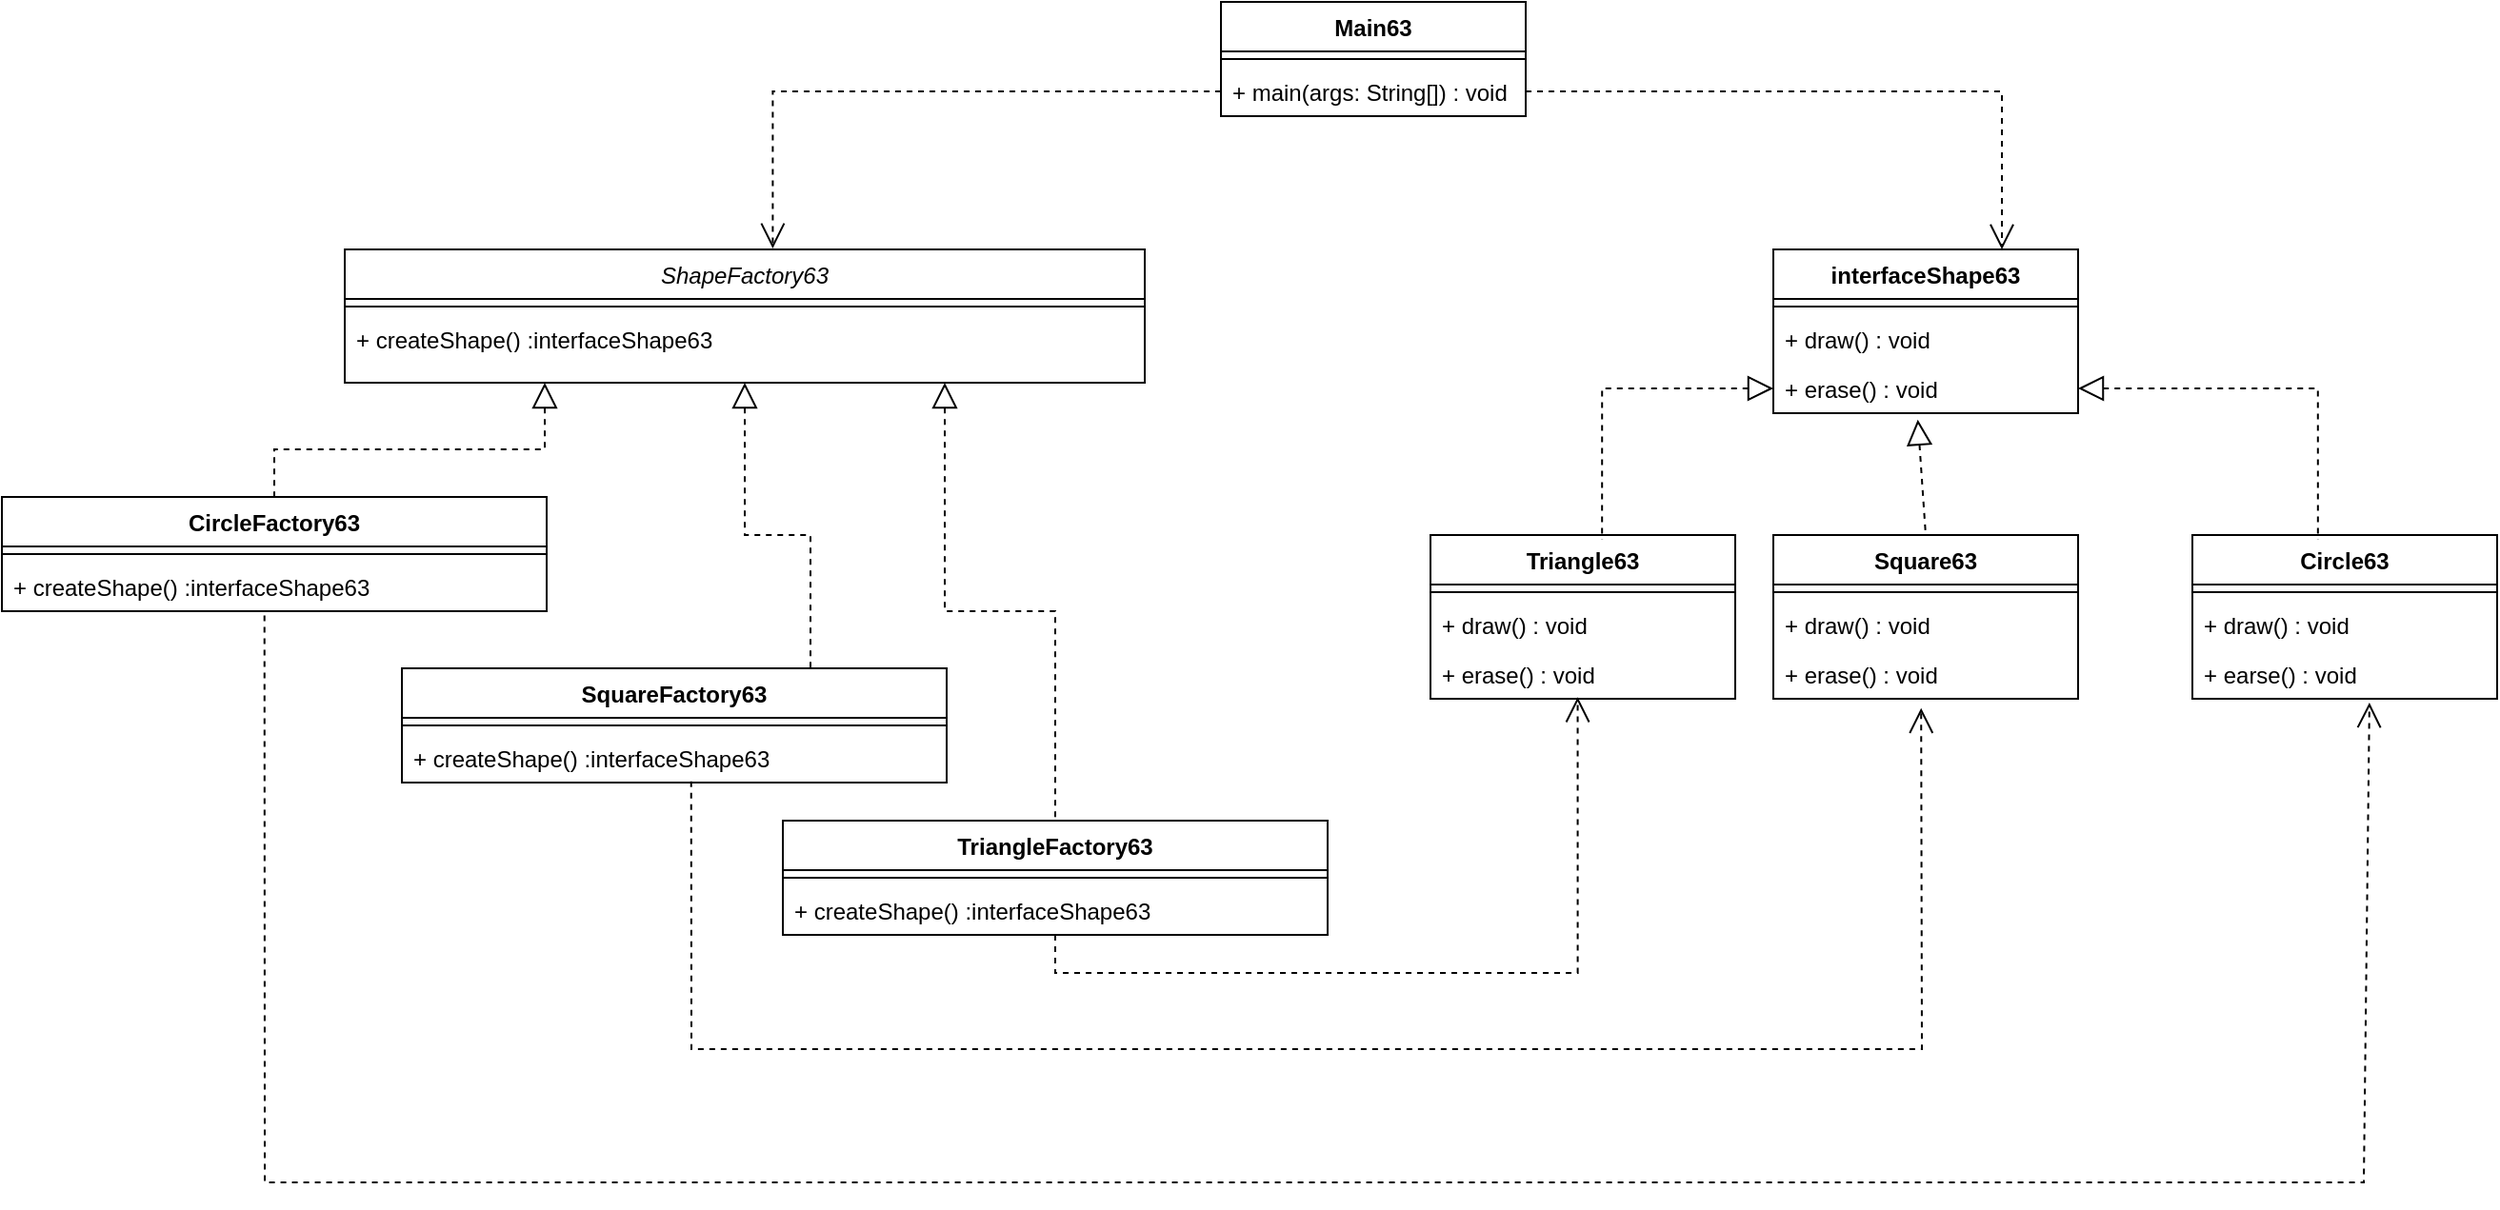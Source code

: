 <mxfile version="22.0.4" type="github">
  <diagram name="第 1 页" id="aTlyOCwOD0PLgAW2hjc_">
    <mxGraphModel dx="1453" dy="2050" grid="1" gridSize="10" guides="1" tooltips="1" connect="1" arrows="1" fold="1" page="1" pageScale="1" pageWidth="827" pageHeight="1169" math="0" shadow="0">
      <root>
        <mxCell id="0" />
        <mxCell id="1" parent="0" />
        <mxCell id="cHZLpDIXw8lnNvU6dz6q-45" style="edgeStyle=orthogonalEdgeStyle;rounded=0;orthogonalLoop=1;jettySize=auto;html=1;exitX=0.25;exitY=1;exitDx=0;exitDy=0;startArrow=block;startFill=0;endArrow=none;endFill=0;dashed=1;endSize=11;startSize=11;" parent="1" source="cHZLpDIXw8lnNvU6dz6q-1" target="cHZLpDIXw8lnNvU6dz6q-31" edge="1">
          <mxGeometry relative="1" as="geometry" />
        </mxCell>
        <mxCell id="cHZLpDIXw8lnNvU6dz6q-46" style="edgeStyle=orthogonalEdgeStyle;rounded=0;orthogonalLoop=1;jettySize=auto;html=1;exitX=0.5;exitY=1;exitDx=0;exitDy=0;entryX=0.75;entryY=0;entryDx=0;entryDy=0;startArrow=block;startFill=0;endArrow=none;endFill=0;dashed=1;endSize=11;startSize=11;" parent="1" source="cHZLpDIXw8lnNvU6dz6q-1" target="cHZLpDIXw8lnNvU6dz6q-35" edge="1">
          <mxGeometry relative="1" as="geometry" />
        </mxCell>
        <mxCell id="cHZLpDIXw8lnNvU6dz6q-47" style="edgeStyle=orthogonalEdgeStyle;rounded=0;orthogonalLoop=1;jettySize=auto;html=1;exitX=0.75;exitY=1;exitDx=0;exitDy=0;entryX=0.5;entryY=0;entryDx=0;entryDy=0;startArrow=block;startFill=0;endArrow=none;endFill=0;dashed=1;startSize=11;" parent="1" source="cHZLpDIXw8lnNvU6dz6q-1" target="cHZLpDIXw8lnNvU6dz6q-38" edge="1">
          <mxGeometry relative="1" as="geometry" />
        </mxCell>
        <mxCell id="cHZLpDIXw8lnNvU6dz6q-1" value="ShapeFactory63" style="swimlane;fontStyle=2;align=center;verticalAlign=top;childLayout=stackLayout;horizontal=1;startSize=26;horizontalStack=0;resizeParent=1;resizeLast=0;collapsible=1;marginBottom=0;rounded=0;shadow=0;strokeWidth=1;" parent="1" vertex="1">
          <mxGeometry x="-190" y="30" width="420" height="70" as="geometry">
            <mxRectangle x="230" y="140" width="160" height="26" as="alternateBounds" />
          </mxGeometry>
        </mxCell>
        <mxCell id="cHZLpDIXw8lnNvU6dz6q-2" value="" style="line;html=1;strokeWidth=1;align=left;verticalAlign=middle;spacingTop=-1;spacingLeft=3;spacingRight=3;rotatable=0;labelPosition=right;points=[];portConstraint=eastwest;" parent="cHZLpDIXw8lnNvU6dz6q-1" vertex="1">
          <mxGeometry y="26" width="420" height="8" as="geometry" />
        </mxCell>
        <mxCell id="cHZLpDIXw8lnNvU6dz6q-3" value="+ createShape() :interfaceShape63" style="text;align=left;verticalAlign=top;spacingLeft=4;spacingRight=4;overflow=hidden;rotatable=0;points=[[0,0.5],[1,0.5]];portConstraint=eastwest;" parent="cHZLpDIXw8lnNvU6dz6q-1" vertex="1">
          <mxGeometry y="34" width="420" height="16" as="geometry" />
        </mxCell>
        <mxCell id="cHZLpDIXw8lnNvU6dz6q-4" value="Square63" style="swimlane;fontStyle=1;align=center;verticalAlign=top;childLayout=stackLayout;horizontal=1;startSize=26;horizontalStack=0;resizeParent=1;resizeParentMax=0;resizeLast=0;collapsible=1;marginBottom=0;whiteSpace=wrap;html=1;" parent="1" vertex="1">
          <mxGeometry x="560" y="180" width="160" height="86" as="geometry" />
        </mxCell>
        <mxCell id="cHZLpDIXw8lnNvU6dz6q-5" value="" style="line;strokeWidth=1;fillColor=none;align=left;verticalAlign=middle;spacingTop=-1;spacingLeft=3;spacingRight=3;rotatable=0;labelPosition=right;points=[];portConstraint=eastwest;strokeColor=inherit;" parent="cHZLpDIXw8lnNvU6dz6q-4" vertex="1">
          <mxGeometry y="26" width="160" height="8" as="geometry" />
        </mxCell>
        <mxCell id="cHZLpDIXw8lnNvU6dz6q-6" value="+&amp;nbsp;draw&lt;span style=&quot;background-color: initial;&quot;&gt;() : void&lt;/span&gt;" style="text;strokeColor=none;fillColor=none;align=left;verticalAlign=top;spacingLeft=4;spacingRight=4;overflow=hidden;rotatable=0;points=[[0,0.5],[1,0.5]];portConstraint=eastwest;whiteSpace=wrap;html=1;" parent="cHZLpDIXw8lnNvU6dz6q-4" vertex="1">
          <mxGeometry y="34" width="160" height="26" as="geometry" />
        </mxCell>
        <mxCell id="cHZLpDIXw8lnNvU6dz6q-7" value="+&amp;nbsp;erase&lt;span style=&quot;background-color: initial;&quot;&gt;() : void&lt;/span&gt;" style="text;strokeColor=none;fillColor=none;align=left;verticalAlign=top;spacingLeft=4;spacingRight=4;overflow=hidden;rotatable=0;points=[[0,0.5],[1,0.5]];portConstraint=eastwest;whiteSpace=wrap;html=1;" parent="cHZLpDIXw8lnNvU6dz6q-4" vertex="1">
          <mxGeometry y="60" width="160" height="26" as="geometry" />
        </mxCell>
        <mxCell id="cHZLpDIXw8lnNvU6dz6q-8" value="Triangle63" style="swimlane;fontStyle=1;align=center;verticalAlign=top;childLayout=stackLayout;horizontal=1;startSize=26;horizontalStack=0;resizeParent=1;resizeParentMax=0;resizeLast=0;collapsible=1;marginBottom=0;whiteSpace=wrap;html=1;" parent="1" vertex="1">
          <mxGeometry x="380" y="180" width="160" height="86" as="geometry" />
        </mxCell>
        <mxCell id="cHZLpDIXw8lnNvU6dz6q-9" value="" style="line;strokeWidth=1;fillColor=none;align=left;verticalAlign=middle;spacingTop=-1;spacingLeft=3;spacingRight=3;rotatable=0;labelPosition=right;points=[];portConstraint=eastwest;strokeColor=inherit;" parent="cHZLpDIXw8lnNvU6dz6q-8" vertex="1">
          <mxGeometry y="26" width="160" height="8" as="geometry" />
        </mxCell>
        <mxCell id="cHZLpDIXw8lnNvU6dz6q-10" value="+&amp;nbsp;draw&lt;span style=&quot;background-color: initial;&quot;&gt;() : void&lt;/span&gt;" style="text;strokeColor=none;fillColor=none;align=left;verticalAlign=top;spacingLeft=4;spacingRight=4;overflow=hidden;rotatable=0;points=[[0,0.5],[1,0.5]];portConstraint=eastwest;whiteSpace=wrap;html=1;" parent="cHZLpDIXw8lnNvU6dz6q-8" vertex="1">
          <mxGeometry y="34" width="160" height="26" as="geometry" />
        </mxCell>
        <mxCell id="cHZLpDIXw8lnNvU6dz6q-11" value="+&amp;nbsp;erase&lt;span style=&quot;background-color: initial;&quot;&gt;() : void&lt;/span&gt;" style="text;strokeColor=none;fillColor=none;align=left;verticalAlign=top;spacingLeft=4;spacingRight=4;overflow=hidden;rotatable=0;points=[[0,0.5],[1,0.5]];portConstraint=eastwest;whiteSpace=wrap;html=1;" parent="cHZLpDIXw8lnNvU6dz6q-8" vertex="1">
          <mxGeometry y="60" width="160" height="26" as="geometry" />
        </mxCell>
        <mxCell id="cHZLpDIXw8lnNvU6dz6q-12" value="Main63" style="swimlane;fontStyle=1;align=center;verticalAlign=top;childLayout=stackLayout;horizontal=1;startSize=26;horizontalStack=0;resizeParent=1;resizeParentMax=0;resizeLast=0;collapsible=1;marginBottom=0;whiteSpace=wrap;html=1;" parent="1" vertex="1">
          <mxGeometry x="270" y="-100" width="160" height="60" as="geometry" />
        </mxCell>
        <mxCell id="cHZLpDIXw8lnNvU6dz6q-13" value="" style="line;strokeWidth=1;fillColor=none;align=left;verticalAlign=middle;spacingTop=-1;spacingLeft=3;spacingRight=3;rotatable=0;labelPosition=right;points=[];portConstraint=eastwest;strokeColor=inherit;" parent="cHZLpDIXw8lnNvU6dz6q-12" vertex="1">
          <mxGeometry y="26" width="160" height="8" as="geometry" />
        </mxCell>
        <mxCell id="cHZLpDIXw8lnNvU6dz6q-14" value="+ main(args: String[]) : void" style="text;strokeColor=none;fillColor=none;align=left;verticalAlign=top;spacingLeft=4;spacingRight=4;overflow=hidden;rotatable=0;points=[[0,0.5],[1,0.5]];portConstraint=eastwest;whiteSpace=wrap;html=1;" parent="cHZLpDIXw8lnNvU6dz6q-12" vertex="1">
          <mxGeometry y="34" width="160" height="26" as="geometry" />
        </mxCell>
        <mxCell id="cHZLpDIXw8lnNvU6dz6q-19" value="Circle63" style="swimlane;fontStyle=1;align=center;verticalAlign=top;childLayout=stackLayout;horizontal=1;startSize=26;horizontalStack=0;resizeParent=1;resizeParentMax=0;resizeLast=0;collapsible=1;marginBottom=0;whiteSpace=wrap;html=1;" parent="1" vertex="1">
          <mxGeometry x="780" y="180" width="160" height="86" as="geometry" />
        </mxCell>
        <mxCell id="cHZLpDIXw8lnNvU6dz6q-20" value="" style="line;strokeWidth=1;fillColor=none;align=left;verticalAlign=middle;spacingTop=-1;spacingLeft=3;spacingRight=3;rotatable=0;labelPosition=right;points=[];portConstraint=eastwest;strokeColor=inherit;" parent="cHZLpDIXw8lnNvU6dz6q-19" vertex="1">
          <mxGeometry y="26" width="160" height="8" as="geometry" />
        </mxCell>
        <mxCell id="cHZLpDIXw8lnNvU6dz6q-21" value="+&amp;nbsp;draw&lt;span style=&quot;background-color: initial;&quot;&gt;() : void&lt;/span&gt;" style="text;strokeColor=none;fillColor=none;align=left;verticalAlign=top;spacingLeft=4;spacingRight=4;overflow=hidden;rotatable=0;points=[[0,0.5],[1,0.5]];portConstraint=eastwest;whiteSpace=wrap;html=1;" parent="cHZLpDIXw8lnNvU6dz6q-19" vertex="1">
          <mxGeometry y="34" width="160" height="26" as="geometry" />
        </mxCell>
        <mxCell id="cHZLpDIXw8lnNvU6dz6q-22" value="+ earse() : void" style="text;strokeColor=none;fillColor=none;align=left;verticalAlign=top;spacingLeft=4;spacingRight=4;overflow=hidden;rotatable=0;points=[[0,0.5],[1,0.5]];portConstraint=eastwest;whiteSpace=wrap;html=1;" parent="cHZLpDIXw8lnNvU6dz6q-19" vertex="1">
          <mxGeometry y="60" width="160" height="26" as="geometry" />
        </mxCell>
        <mxCell id="cHZLpDIXw8lnNvU6dz6q-26" value="interfaceShape63" style="swimlane;fontStyle=1;align=center;verticalAlign=top;childLayout=stackLayout;horizontal=1;startSize=26;horizontalStack=0;resizeParent=1;resizeParentMax=0;resizeLast=0;collapsible=1;marginBottom=0;whiteSpace=wrap;html=1;" parent="1" vertex="1">
          <mxGeometry x="560" y="30" width="160" height="86" as="geometry" />
        </mxCell>
        <mxCell id="cHZLpDIXw8lnNvU6dz6q-27" value="" style="line;strokeWidth=1;fillColor=none;align=left;verticalAlign=middle;spacingTop=-1;spacingLeft=3;spacingRight=3;rotatable=0;labelPosition=right;points=[];portConstraint=eastwest;strokeColor=inherit;" parent="cHZLpDIXw8lnNvU6dz6q-26" vertex="1">
          <mxGeometry y="26" width="160" height="8" as="geometry" />
        </mxCell>
        <mxCell id="cHZLpDIXw8lnNvU6dz6q-28" value="+&amp;nbsp;draw&lt;span style=&quot;background-color: initial;&quot;&gt;() : void&lt;/span&gt;" style="text;strokeColor=none;fillColor=none;align=left;verticalAlign=top;spacingLeft=4;spacingRight=4;overflow=hidden;rotatable=0;points=[[0,0.5],[1,0.5]];portConstraint=eastwest;whiteSpace=wrap;html=1;" parent="cHZLpDIXw8lnNvU6dz6q-26" vertex="1">
          <mxGeometry y="34" width="160" height="26" as="geometry" />
        </mxCell>
        <mxCell id="cHZLpDIXw8lnNvU6dz6q-29" value="+&amp;nbsp;erase&lt;span style=&quot;background-color: initial;&quot;&gt;() : void&lt;/span&gt;" style="text;strokeColor=none;fillColor=none;align=left;verticalAlign=top;spacingLeft=4;spacingRight=4;overflow=hidden;rotatable=0;points=[[0,0.5],[1,0.5]];portConstraint=eastwest;whiteSpace=wrap;html=1;" parent="cHZLpDIXw8lnNvU6dz6q-26" vertex="1">
          <mxGeometry y="60" width="160" height="26" as="geometry" />
        </mxCell>
        <mxCell id="cHZLpDIXw8lnNvU6dz6q-31" value="CircleFactory63" style="swimlane;fontStyle=1;align=center;verticalAlign=top;childLayout=stackLayout;horizontal=1;startSize=26;horizontalStack=0;resizeParent=1;resizeParentMax=0;resizeLast=0;collapsible=1;marginBottom=0;whiteSpace=wrap;html=1;" parent="1" vertex="1">
          <mxGeometry x="-370" y="160" width="286" height="60" as="geometry" />
        </mxCell>
        <mxCell id="cHZLpDIXw8lnNvU6dz6q-33" value="" style="line;strokeWidth=1;fillColor=none;align=left;verticalAlign=middle;spacingTop=-1;spacingLeft=3;spacingRight=3;rotatable=0;labelPosition=right;points=[];portConstraint=eastwest;strokeColor=inherit;" parent="cHZLpDIXw8lnNvU6dz6q-31" vertex="1">
          <mxGeometry y="26" width="286" height="8" as="geometry" />
        </mxCell>
        <mxCell id="cHZLpDIXw8lnNvU6dz6q-34" value="+ createShape() :interfaceShape63" style="text;strokeColor=none;fillColor=none;align=left;verticalAlign=top;spacingLeft=4;spacingRight=4;overflow=hidden;rotatable=0;points=[[0,0.5],[1,0.5]];portConstraint=eastwest;whiteSpace=wrap;html=1;" parent="cHZLpDIXw8lnNvU6dz6q-31" vertex="1">
          <mxGeometry y="34" width="286" height="26" as="geometry" />
        </mxCell>
        <mxCell id="cHZLpDIXw8lnNvU6dz6q-35" value="SquareFactory63" style="swimlane;fontStyle=1;align=center;verticalAlign=top;childLayout=stackLayout;horizontal=1;startSize=26;horizontalStack=0;resizeParent=1;resizeParentMax=0;resizeLast=0;collapsible=1;marginBottom=0;whiteSpace=wrap;html=1;" parent="1" vertex="1">
          <mxGeometry x="-160" y="250" width="286" height="60" as="geometry" />
        </mxCell>
        <mxCell id="cHZLpDIXw8lnNvU6dz6q-36" value="" style="line;strokeWidth=1;fillColor=none;align=left;verticalAlign=middle;spacingTop=-1;spacingLeft=3;spacingRight=3;rotatable=0;labelPosition=right;points=[];portConstraint=eastwest;strokeColor=inherit;" parent="cHZLpDIXw8lnNvU6dz6q-35" vertex="1">
          <mxGeometry y="26" width="286" height="8" as="geometry" />
        </mxCell>
        <mxCell id="cHZLpDIXw8lnNvU6dz6q-37" value="+ createShape() :interfaceShape63" style="text;strokeColor=none;fillColor=none;align=left;verticalAlign=top;spacingLeft=4;spacingRight=4;overflow=hidden;rotatable=0;points=[[0,0.5],[1,0.5]];portConstraint=eastwest;whiteSpace=wrap;html=1;" parent="cHZLpDIXw8lnNvU6dz6q-35" vertex="1">
          <mxGeometry y="34" width="286" height="26" as="geometry" />
        </mxCell>
        <mxCell id="cHZLpDIXw8lnNvU6dz6q-51" style="edgeStyle=orthogonalEdgeStyle;rounded=0;orthogonalLoop=1;jettySize=auto;html=1;exitX=0.5;exitY=1;exitDx=0;exitDy=0;entryX=0.483;entryY=0.967;entryDx=0;entryDy=0;entryPerimeter=0;endSize=11;endArrow=open;endFill=0;dashed=1;" parent="1" source="cHZLpDIXw8lnNvU6dz6q-38" target="cHZLpDIXw8lnNvU6dz6q-11" edge="1">
          <mxGeometry relative="1" as="geometry">
            <mxPoint x="450" y="370.0" as="targetPoint" />
          </mxGeometry>
        </mxCell>
        <mxCell id="cHZLpDIXw8lnNvU6dz6q-38" value="TriangleFactory63" style="swimlane;fontStyle=1;align=center;verticalAlign=top;childLayout=stackLayout;horizontal=1;startSize=26;horizontalStack=0;resizeParent=1;resizeParentMax=0;resizeLast=0;collapsible=1;marginBottom=0;whiteSpace=wrap;html=1;" parent="1" vertex="1">
          <mxGeometry x="40" y="330" width="286" height="60" as="geometry" />
        </mxCell>
        <mxCell id="cHZLpDIXw8lnNvU6dz6q-39" value="" style="line;strokeWidth=1;fillColor=none;align=left;verticalAlign=middle;spacingTop=-1;spacingLeft=3;spacingRight=3;rotatable=0;labelPosition=right;points=[];portConstraint=eastwest;strokeColor=inherit;" parent="cHZLpDIXw8lnNvU6dz6q-38" vertex="1">
          <mxGeometry y="26" width="286" height="8" as="geometry" />
        </mxCell>
        <mxCell id="cHZLpDIXw8lnNvU6dz6q-40" value="+ createShape() :interfaceShape63" style="text;strokeColor=none;fillColor=none;align=left;verticalAlign=top;spacingLeft=4;spacingRight=4;overflow=hidden;rotatable=0;points=[[0,0.5],[1,0.5]];portConstraint=eastwest;whiteSpace=wrap;html=1;" parent="cHZLpDIXw8lnNvU6dz6q-38" vertex="1">
          <mxGeometry y="34" width="286" height="26" as="geometry" />
        </mxCell>
        <mxCell id="cHZLpDIXw8lnNvU6dz6q-43" style="edgeStyle=orthogonalEdgeStyle;rounded=0;orthogonalLoop=1;jettySize=auto;html=1;exitX=1;exitY=0.5;exitDx=0;exitDy=0;entryX=0.75;entryY=0;entryDx=0;entryDy=0;dashed=1;endArrow=open;endFill=0;jumpSize=6;endSize=11;" parent="1" source="cHZLpDIXw8lnNvU6dz6q-14" target="cHZLpDIXw8lnNvU6dz6q-26" edge="1">
          <mxGeometry relative="1" as="geometry" />
        </mxCell>
        <mxCell id="cHZLpDIXw8lnNvU6dz6q-44" style="edgeStyle=orthogonalEdgeStyle;rounded=0;orthogonalLoop=1;jettySize=auto;html=1;exitX=0;exitY=0.5;exitDx=0;exitDy=0;entryX=0.535;entryY=-0.008;entryDx=0;entryDy=0;entryPerimeter=0;dashed=1;endSize=11;endArrow=open;endFill=0;" parent="1" source="cHZLpDIXw8lnNvU6dz6q-14" target="cHZLpDIXw8lnNvU6dz6q-1" edge="1">
          <mxGeometry relative="1" as="geometry" />
        </mxCell>
        <mxCell id="cHZLpDIXw8lnNvU6dz6q-49" style="edgeStyle=orthogonalEdgeStyle;rounded=0;orthogonalLoop=1;jettySize=auto;html=1;exitX=1;exitY=0.5;exitDx=0;exitDy=0;entryX=0.412;entryY=0.027;entryDx=0;entryDy=0;entryPerimeter=0;endArrow=none;endFill=0;startArrow=block;startFill=0;startSize=11;dashed=1;" parent="1" source="cHZLpDIXw8lnNvU6dz6q-29" target="cHZLpDIXw8lnNvU6dz6q-19" edge="1">
          <mxGeometry relative="1" as="geometry" />
        </mxCell>
        <mxCell id="cHZLpDIXw8lnNvU6dz6q-50" value="" style="endArrow=none;html=1;rounded=0;exitX=0.474;exitY=1.132;exitDx=0;exitDy=0;exitPerimeter=0;entryX=0.5;entryY=0;entryDx=0;entryDy=0;endFill=0;startArrow=block;startFill=0;startSize=11;dashed=1;" parent="1" source="cHZLpDIXw8lnNvU6dz6q-29" target="cHZLpDIXw8lnNvU6dz6q-4" edge="1">
          <mxGeometry width="50" height="50" relative="1" as="geometry">
            <mxPoint x="190" y="290" as="sourcePoint" />
            <mxPoint x="240" y="240" as="targetPoint" />
          </mxGeometry>
        </mxCell>
        <mxCell id="cHZLpDIXw8lnNvU6dz6q-52" style="edgeStyle=orthogonalEdgeStyle;rounded=0;orthogonalLoop=1;jettySize=auto;html=1;exitX=0;exitY=0.5;exitDx=0;exitDy=0;entryX=0.563;entryY=0.027;entryDx=0;entryDy=0;entryPerimeter=0;endArrow=none;endFill=0;startArrow=block;startFill=0;startSize=11;dashed=1;" parent="1" source="cHZLpDIXw8lnNvU6dz6q-29" target="cHZLpDIXw8lnNvU6dz6q-8" edge="1">
          <mxGeometry relative="1" as="geometry" />
        </mxCell>
        <mxCell id="cHZLpDIXw8lnNvU6dz6q-53" value="" style="endArrow=open;html=1;rounded=0;exitX=0.531;exitY=0.978;exitDx=0;exitDy=0;exitPerimeter=0;entryX=0.485;entryY=1.187;entryDx=0;entryDy=0;entryPerimeter=0;dashed=1;endFill=0;endSize=11;" parent="1" source="cHZLpDIXw8lnNvU6dz6q-37" target="cHZLpDIXw8lnNvU6dz6q-7" edge="1">
          <mxGeometry width="50" height="50" relative="1" as="geometry">
            <mxPoint x="250" y="290" as="sourcePoint" />
            <mxPoint x="300" y="240" as="targetPoint" />
            <Array as="points">
              <mxPoint x="-8" y="450" />
              <mxPoint x="638" y="450" />
            </Array>
          </mxGeometry>
        </mxCell>
        <mxCell id="cHZLpDIXw8lnNvU6dz6q-55" value="" style="endArrow=open;html=1;rounded=0;exitX=0.482;exitY=1.088;exitDx=0;exitDy=0;exitPerimeter=0;entryX=0.581;entryY=1.077;entryDx=0;entryDy=0;entryPerimeter=0;dashed=1;endFill=0;endSize=11;" parent="1" source="cHZLpDIXw8lnNvU6dz6q-34" target="cHZLpDIXw8lnNvU6dz6q-22" edge="1">
          <mxGeometry width="50" height="50" relative="1" as="geometry">
            <mxPoint x="10" y="290" as="sourcePoint" />
            <mxPoint x="60" y="240" as="targetPoint" />
            <Array as="points">
              <mxPoint x="-232" y="520" />
              <mxPoint x="870" y="520" />
            </Array>
          </mxGeometry>
        </mxCell>
      </root>
    </mxGraphModel>
  </diagram>
</mxfile>
